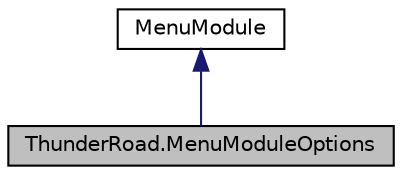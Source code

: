 digraph "ThunderRoad.MenuModuleOptions"
{
 // LATEX_PDF_SIZE
  edge [fontname="Helvetica",fontsize="10",labelfontname="Helvetica",labelfontsize="10"];
  node [fontname="Helvetica",fontsize="10",shape=record];
  Node1 [label="ThunderRoad.MenuModuleOptions",height=0.2,width=0.4,color="black", fillcolor="grey75", style="filled", fontcolor="black",tooltip="Class MenuModuleOptions. Implements the ThunderRoad.MenuModule"];
  Node2 -> Node1 [dir="back",color="midnightblue",fontsize="10",style="solid",fontname="Helvetica"];
  Node2 [label="MenuModule",height=0.2,width=0.4,color="black", fillcolor="white", style="filled",URL="$class_thunder_road_1_1_menu_module.html",tooltip="Class MenuModule."];
}
